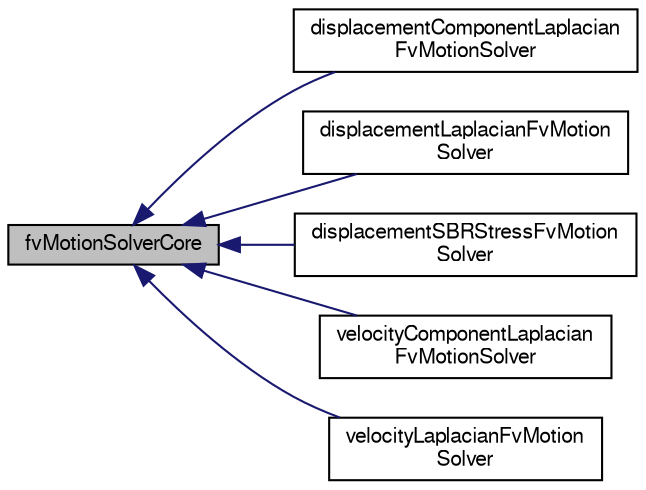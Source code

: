 digraph "fvMotionSolverCore"
{
  bgcolor="transparent";
  edge [fontname="FreeSans",fontsize="10",labelfontname="FreeSans",labelfontsize="10"];
  node [fontname="FreeSans",fontsize="10",shape=record];
  rankdir="LR";
  Node0 [label="fvMotionSolverCore",height=0.2,width=0.4,color="black", fillcolor="grey75", style="filled", fontcolor="black"];
  Node0 -> Node1 [dir="back",color="midnightblue",fontsize="10",style="solid",fontname="FreeSans"];
  Node1 [label="displacementComponentLaplacian\lFvMotionSolver",height=0.2,width=0.4,color="black",URL="$a23306.html",tooltip="Mesh motion solver for an fvMesh. Based on solving the cell-centre Laplacian for the given component ..."];
  Node0 -> Node2 [dir="back",color="midnightblue",fontsize="10",style="solid",fontname="FreeSans"];
  Node2 [label="displacementLaplacianFvMotion\lSolver",height=0.2,width=0.4,color="black",URL="$a23318.html",tooltip="Mesh motion solver for an fvMesh. Based on solving the cell-centre Laplacian for the motion displacem..."];
  Node0 -> Node3 [dir="back",color="midnightblue",fontsize="10",style="solid",fontname="FreeSans"];
  Node3 [label="displacementSBRStressFvMotion\lSolver",height=0.2,width=0.4,color="black",URL="$a23330.html",tooltip="Mesh motion solver for an fvMesh. Based on solving the cell-centre solid-body rotation stress equatio..."];
  Node0 -> Node4 [dir="back",color="midnightblue",fontsize="10",style="solid",fontname="FreeSans"];
  Node4 [label="velocityComponentLaplacian\lFvMotionSolver",height=0.2,width=0.4,color="black",URL="$a23310.html",tooltip="Mesh motion solver for an fvMesh. Based on solving the cell-centre Laplacian for the given component ..."];
  Node0 -> Node5 [dir="back",color="midnightblue",fontsize="10",style="solid",fontname="FreeSans"];
  Node5 [label="velocityLaplacianFvMotion\lSolver",height=0.2,width=0.4,color="black",URL="$a23338.html",tooltip="Mesh motion solver for an fvMesh. Based on solving the cell-centre Laplacian for the motion velocity..."];
}
